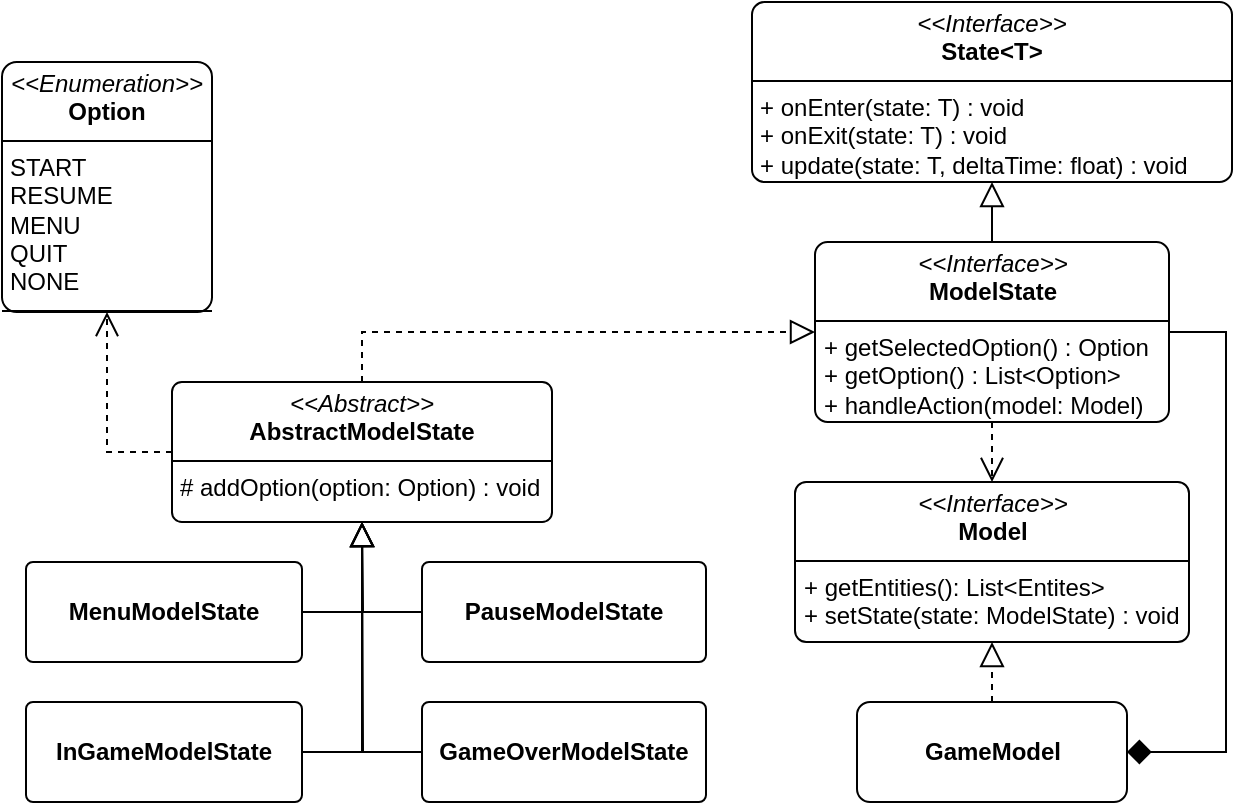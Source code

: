 <mxfile version="27.2.0">
  <diagram name="Page-1" id="MUpO-80bZ4cRYe_vbzj_">
    <mxGraphModel dx="2066" dy="1220" grid="1" gridSize="10" guides="1" tooltips="1" connect="1" arrows="1" fold="1" page="1" pageScale="1" pageWidth="850" pageHeight="1100" math="0" shadow="0">
      <root>
        <mxCell id="0" />
        <mxCell id="1" parent="0" />
        <mxCell id="PMgbwwrYKCj1JpObVLI5-1" value="&lt;p style=&quot;margin:0px;margin-top:4px;text-align:center;&quot;&gt;&lt;i&gt;&amp;lt;&amp;lt;Interface&amp;gt;&amp;gt;&lt;/i&gt;&lt;br&gt;&lt;b&gt;State&amp;lt;T&amp;gt;&lt;/b&gt;&lt;/p&gt;&lt;hr size=&quot;1&quot; style=&quot;border-style:solid;&quot;&gt;&lt;p style=&quot;margin:0px;margin-left:4px;&quot;&gt;+ onEnter(state: T) : void&lt;/p&gt;&lt;p style=&quot;margin:0px;margin-left:4px;&quot;&gt;+ onExit(state: T) : void&lt;/p&gt;&lt;p style=&quot;margin:0px;margin-left:4px;&quot;&gt;+ update(state: T, deltaTime: float) : void&lt;/p&gt;" style="verticalAlign=top;align=left;overflow=fill;html=1;whiteSpace=wrap;rounded=1;arcSize=7;" parent="1" vertex="1">
          <mxGeometry x="493" y="350" width="240" height="90" as="geometry" />
        </mxCell>
        <mxCell id="PMgbwwrYKCj1JpObVLI5-3" style="edgeStyle=orthogonalEdgeStyle;rounded=0;orthogonalLoop=1;jettySize=auto;html=1;exitX=0.5;exitY=0;exitDx=0;exitDy=0;entryX=0.5;entryY=1;entryDx=0;entryDy=0;endArrow=block;endFill=0;endSize=10;" parent="1" source="PMgbwwrYKCj1JpObVLI5-2" target="PMgbwwrYKCj1JpObVLI5-1" edge="1">
          <mxGeometry relative="1" as="geometry" />
        </mxCell>
        <mxCell id="PMgbwwrYKCj1JpObVLI5-6" style="edgeStyle=orthogonalEdgeStyle;rounded=0;orthogonalLoop=1;jettySize=auto;html=1;exitX=0.5;exitY=1;exitDx=0;exitDy=0;endSize=10;endArrow=open;endFill=0;dashed=1;" parent="1" source="PMgbwwrYKCj1JpObVLI5-2" edge="1">
          <mxGeometry relative="1" as="geometry">
            <mxPoint x="613" y="590" as="targetPoint" />
          </mxGeometry>
        </mxCell>
        <mxCell id="PMgbwwrYKCj1JpObVLI5-28" style="edgeStyle=orthogonalEdgeStyle;rounded=0;orthogonalLoop=1;jettySize=auto;html=1;exitX=1;exitY=0.5;exitDx=0;exitDy=0;entryX=1;entryY=0.5;entryDx=0;entryDy=0;endSize=10;endArrow=diamond;endFill=1;" parent="1" source="PMgbwwrYKCj1JpObVLI5-2" target="PMgbwwrYKCj1JpObVLI5-7" edge="1">
          <mxGeometry relative="1" as="geometry">
            <Array as="points">
              <mxPoint x="730" y="515" />
              <mxPoint x="730" y="725" />
            </Array>
          </mxGeometry>
        </mxCell>
        <mxCell id="PMgbwwrYKCj1JpObVLI5-2" value="&lt;p style=&quot;margin:0px;margin-top:4px;text-align:center;&quot;&gt;&lt;i&gt;&amp;lt;&amp;lt;Interface&amp;gt;&amp;gt;&lt;/i&gt;&lt;br&gt;&lt;b&gt;ModelState&lt;/b&gt;&lt;/p&gt;&lt;hr size=&quot;1&quot; style=&quot;border-style:solid;&quot;&gt;&lt;p style=&quot;margin:0px;margin-left:4px;&quot;&gt;+ getSelectedOption() : Option&lt;/p&gt;&lt;p style=&quot;margin:0px;margin-left:4px;&quot;&gt;+ getOption() : List&amp;lt;Option&amp;gt;&lt;/p&gt;&lt;p style=&quot;margin:0px;margin-left:4px;&quot;&gt;+ handleAction(model: Model)&lt;/p&gt;" style="verticalAlign=top;align=left;overflow=fill;html=1;whiteSpace=wrap;rounded=1;arcSize=7;" parent="1" vertex="1">
          <mxGeometry x="524.5" y="470" width="177" height="90" as="geometry" />
        </mxCell>
        <mxCell id="PMgbwwrYKCj1JpObVLI5-4" value="&lt;p style=&quot;margin:0px;margin-top:4px;text-align:center;&quot;&gt;&lt;i&gt;&amp;lt;&amp;lt;Interface&amp;gt;&amp;gt;&lt;/i&gt;&lt;br&gt;&lt;b&gt;Model&lt;/b&gt;&lt;/p&gt;&lt;hr size=&quot;1&quot; style=&quot;border-style:solid;&quot;&gt;&lt;p style=&quot;margin:0px;margin-left:4px;&quot;&gt;+ getEntities(): List&amp;lt;Entites&amp;gt;&lt;br&gt;&lt;/p&gt;&lt;p style=&quot;margin:0px;margin-left:4px;&quot;&gt;+ setState(state: ModelState) : void&lt;/p&gt;" style="verticalAlign=top;align=left;overflow=fill;html=1;whiteSpace=wrap;rounded=1;arcSize=7;" parent="1" vertex="1">
          <mxGeometry x="514.5" y="590" width="197" height="80" as="geometry" />
        </mxCell>
        <mxCell id="PMgbwwrYKCj1JpObVLI5-8" style="edgeStyle=orthogonalEdgeStyle;rounded=0;orthogonalLoop=1;jettySize=auto;html=1;exitX=0.5;exitY=0;exitDx=0;exitDy=0;entryX=0.5;entryY=1;entryDx=0;entryDy=0;endArrow=block;endFill=0;endSize=10;dashed=1;" parent="1" source="PMgbwwrYKCj1JpObVLI5-7" target="PMgbwwrYKCj1JpObVLI5-4" edge="1">
          <mxGeometry relative="1" as="geometry" />
        </mxCell>
        <mxCell id="PMgbwwrYKCj1JpObVLI5-7" value="&lt;p style=&quot;margin:0px;margin-top:4px;text-align:center;&quot;&gt;&lt;br&gt;&lt;b&gt;GameModel&lt;/b&gt;&lt;/p&gt;&lt;p style=&quot;margin:0px;margin-top:4px;text-align:center;&quot;&gt;&lt;b&gt;&lt;br&gt;&lt;/b&gt;&lt;/p&gt;" style="verticalAlign=top;align=left;overflow=fill;html=1;whiteSpace=wrap;rounded=1;arcSize=13;" parent="1" vertex="1">
          <mxGeometry x="545.5" y="700" width="135" height="50" as="geometry" />
        </mxCell>
        <mxCell id="PMgbwwrYKCj1JpObVLI5-11" style="edgeStyle=orthogonalEdgeStyle;rounded=0;orthogonalLoop=1;jettySize=auto;html=1;exitX=0.5;exitY=0;exitDx=0;exitDy=0;entryX=0;entryY=0.5;entryDx=0;entryDy=0;endSize=10;endArrow=block;endFill=0;dashed=1;" parent="1" source="PMgbwwrYKCj1JpObVLI5-10" target="PMgbwwrYKCj1JpObVLI5-2" edge="1">
          <mxGeometry relative="1" as="geometry" />
        </mxCell>
        <mxCell id="PMgbwwrYKCj1JpObVLI5-31" style="edgeStyle=orthogonalEdgeStyle;rounded=0;orthogonalLoop=1;jettySize=auto;html=1;exitX=0;exitY=0.5;exitDx=0;exitDy=0;entryX=0.5;entryY=1;entryDx=0;entryDy=0;endArrow=open;endFill=0;endSize=10;dashed=1;" parent="1" source="PMgbwwrYKCj1JpObVLI5-10" target="PMgbwwrYKCj1JpObVLI5-29" edge="1">
          <mxGeometry relative="1" as="geometry" />
        </mxCell>
        <mxCell id="PMgbwwrYKCj1JpObVLI5-10" value="&lt;p style=&quot;margin:0px;margin-top:4px;text-align:center;&quot;&gt;&lt;i&gt;&amp;lt;&amp;lt;Abstract&amp;gt;&amp;gt;&lt;/i&gt;&lt;br&gt;&lt;b&gt;AbstractModelState&lt;/b&gt;&lt;/p&gt;&lt;hr size=&quot;1&quot; style=&quot;border-style:solid;&quot;&gt;&lt;p style=&quot;margin:0px;margin-left:4px;&quot;&gt;# addOption(option: Option) : void&lt;/p&gt;" style="verticalAlign=top;align=left;overflow=fill;html=1;whiteSpace=wrap;rounded=1;arcSize=7;" parent="1" vertex="1">
          <mxGeometry x="203" y="540" width="190" height="70" as="geometry" />
        </mxCell>
        <mxCell id="PMgbwwrYKCj1JpObVLI5-24" style="edgeStyle=orthogonalEdgeStyle;rounded=0;orthogonalLoop=1;jettySize=auto;html=1;exitX=1;exitY=0.5;exitDx=0;exitDy=0;entryX=0.5;entryY=1;entryDx=0;entryDy=0;endSize=10;endArrow=block;endFill=0;" parent="1" source="PMgbwwrYKCj1JpObVLI5-12" target="PMgbwwrYKCj1JpObVLI5-10" edge="1">
          <mxGeometry relative="1" as="geometry" />
        </mxCell>
        <mxCell id="PMgbwwrYKCj1JpObVLI5-12" value="&lt;p style=&quot;margin:0px;margin-top:4px;text-align:center;&quot;&gt;&lt;br&gt;&lt;b&gt;MenuModelState&lt;/b&gt;&lt;/p&gt;" style="verticalAlign=top;align=left;overflow=fill;html=1;whiteSpace=wrap;rounded=1;arcSize=7;" parent="1" vertex="1">
          <mxGeometry x="130" y="630" width="138" height="50" as="geometry" />
        </mxCell>
        <mxCell id="PMgbwwrYKCj1JpObVLI5-26" style="edgeStyle=orthogonalEdgeStyle;rounded=0;orthogonalLoop=1;jettySize=auto;html=1;exitX=1;exitY=0.5;exitDx=0;exitDy=0;entryX=0.5;entryY=1;entryDx=0;entryDy=0;endSize=10;endArrow=block;endFill=0;" parent="1" source="PMgbwwrYKCj1JpObVLI5-13" target="PMgbwwrYKCj1JpObVLI5-10" edge="1">
          <mxGeometry relative="1" as="geometry" />
        </mxCell>
        <mxCell id="PMgbwwrYKCj1JpObVLI5-13" value="&lt;p style=&quot;margin:0px;margin-top:4px;text-align:center;&quot;&gt;&lt;br&gt;&lt;b&gt;InGameModelState&lt;/b&gt;&lt;/p&gt;" style="verticalAlign=top;align=left;overflow=fill;html=1;whiteSpace=wrap;rounded=1;arcSize=7;" parent="1" vertex="1">
          <mxGeometry x="130" y="700" width="138" height="50" as="geometry" />
        </mxCell>
        <mxCell id="PMgbwwrYKCj1JpObVLI5-25" style="edgeStyle=orthogonalEdgeStyle;rounded=0;orthogonalLoop=1;jettySize=auto;html=1;exitX=0;exitY=0.5;exitDx=0;exitDy=0;endSize=10;endArrow=block;endFill=0;" parent="1" source="PMgbwwrYKCj1JpObVLI5-14" edge="1">
          <mxGeometry relative="1" as="geometry">
            <mxPoint x="298" y="610" as="targetPoint" />
          </mxGeometry>
        </mxCell>
        <mxCell id="PMgbwwrYKCj1JpObVLI5-14" value="&lt;p style=&quot;margin:0px;margin-top:4px;text-align:center;&quot;&gt;&lt;br&gt;&lt;b&gt;PauseModelState&lt;/b&gt;&lt;/p&gt;" style="verticalAlign=top;align=left;overflow=fill;html=1;whiteSpace=wrap;rounded=1;arcSize=7;" parent="1" vertex="1">
          <mxGeometry x="328" y="630" width="142" height="50" as="geometry" />
        </mxCell>
        <mxCell id="PMgbwwrYKCj1JpObVLI5-27" style="edgeStyle=orthogonalEdgeStyle;rounded=0;orthogonalLoop=1;jettySize=auto;html=1;exitX=0;exitY=0.5;exitDx=0;exitDy=0;endSize=10;endArrow=block;endFill=0;" parent="1" source="PMgbwwrYKCj1JpObVLI5-15" edge="1">
          <mxGeometry relative="1" as="geometry">
            <mxPoint x="298" y="610" as="targetPoint" />
          </mxGeometry>
        </mxCell>
        <mxCell id="PMgbwwrYKCj1JpObVLI5-15" value="&lt;p style=&quot;margin:0px;margin-top:4px;text-align:center;&quot;&gt;&lt;br&gt;&lt;b&gt;GameOverModelState&lt;/b&gt;&lt;/p&gt;" style="verticalAlign=top;align=left;overflow=fill;html=1;whiteSpace=wrap;rounded=1;arcSize=7;" parent="1" vertex="1">
          <mxGeometry x="328" y="700" width="142" height="50" as="geometry" />
        </mxCell>
        <mxCell id="PMgbwwrYKCj1JpObVLI5-29" value="&lt;p style=&quot;margin:0px;margin-top:4px;text-align:center;&quot;&gt;&lt;i&gt;&amp;lt;&amp;lt;Enumeration&amp;gt;&amp;gt;&lt;/i&gt;&lt;br&gt;&lt;b&gt;Option&lt;/b&gt;&lt;/p&gt;&lt;hr size=&quot;1&quot; style=&quot;border-style:solid;&quot;&gt;&lt;p style=&quot;margin:0px;margin-left:4px;&quot;&gt;START&lt;/p&gt;&lt;p style=&quot;margin:0px;margin-left:4px;&quot;&gt;RESUME&lt;/p&gt;&lt;p style=&quot;margin:0px;margin-left:4px;&quot;&gt;MENU&lt;/p&gt;&lt;p style=&quot;margin:0px;margin-left:4px;&quot;&gt;QUIT&lt;/p&gt;&lt;p style=&quot;margin:0px;margin-left:4px;&quot;&gt;NONE&lt;/p&gt;&lt;hr size=&quot;1&quot; style=&quot;border-style:solid;&quot;&gt;&lt;p style=&quot;margin:0px;margin-left:4px;&quot;&gt;&lt;br&gt;&lt;/p&gt;" style="verticalAlign=top;align=left;overflow=fill;html=1;whiteSpace=wrap;rounded=1;arcSize=7;" parent="1" vertex="1">
          <mxGeometry x="118" y="380" width="105" height="125" as="geometry" />
        </mxCell>
      </root>
    </mxGraphModel>
  </diagram>
</mxfile>
